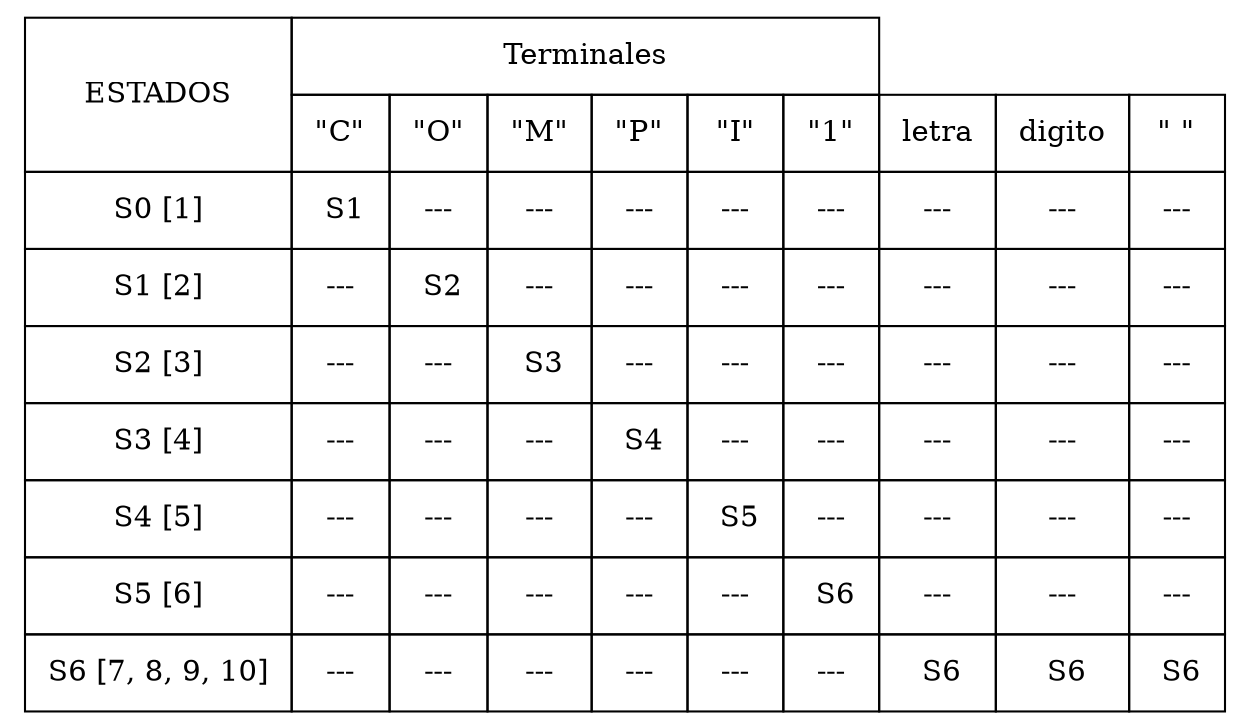 digraph transitionTable {
n[shape=none label = <
 <TABLE border="0" cellspacing="0" cellpadding="10" style="collapse">
  <TR >
  <TD rowspan="2" colspan="1" border="1">ESTADOS</TD>
  <TD colspan="6" border="1">Terminales</TD>
  </TR>
  <TR>
  <TD border="1">"C"</TD>
  <TD border="1">"O"</TD>
  <TD border="1">"M"</TD>
  <TD border="1">"P"</TD>
  <TD border="1">"I"</TD>
  <TD border="1">"1"</TD>
  <TD border="1">letra</TD>
  <TD border="1">digito</TD>
  <TD border="1">" "</TD>
  </TR>
  <TR>
  <TD border="1">S0 [1]</TD>
  <TD border="1"> S1</TD>
  <TD border="1">---</TD>
  <TD border="1">---</TD>
  <TD border="1">---</TD>
  <TD border="1">---</TD>
  <TD border="1">---</TD>
  <TD border="1">---</TD>
  <TD border="1">---</TD>
  <TD border="1">---</TD>
  </TR>
  <TR>
  <TD border="1">S1 [2]</TD>
  <TD border="1">---</TD>
  <TD border="1"> S2</TD>
  <TD border="1">---</TD>
  <TD border="1">---</TD>
  <TD border="1">---</TD>
  <TD border="1">---</TD>
  <TD border="1">---</TD>
  <TD border="1">---</TD>
  <TD border="1">---</TD>
  </TR>
  <TR>
  <TD border="1">S2 [3]</TD>
  <TD border="1">---</TD>
  <TD border="1">---</TD>
  <TD border="1"> S3</TD>
  <TD border="1">---</TD>
  <TD border="1">---</TD>
  <TD border="1">---</TD>
  <TD border="1">---</TD>
  <TD border="1">---</TD>
  <TD border="1">---</TD>
  </TR>
  <TR>
  <TD border="1">S3 [4]</TD>
  <TD border="1">---</TD>
  <TD border="1">---</TD>
  <TD border="1">---</TD>
  <TD border="1"> S4</TD>
  <TD border="1">---</TD>
  <TD border="1">---</TD>
  <TD border="1">---</TD>
  <TD border="1">---</TD>
  <TD border="1">---</TD>
  </TR>
  <TR>
  <TD border="1">S4 [5]</TD>
  <TD border="1">---</TD>
  <TD border="1">---</TD>
  <TD border="1">---</TD>
  <TD border="1">---</TD>
  <TD border="1"> S5</TD>
  <TD border="1">---</TD>
  <TD border="1">---</TD>
  <TD border="1">---</TD>
  <TD border="1">---</TD>
  </TR>
  <TR>
  <TD border="1">S5 [6]</TD>
  <TD border="1">---</TD>
  <TD border="1">---</TD>
  <TD border="1">---</TD>
  <TD border="1">---</TD>
  <TD border="1">---</TD>
  <TD border="1"> S6</TD>
  <TD border="1">---</TD>
  <TD border="1">---</TD>
  <TD border="1">---</TD>
  </TR>
  <TR>
  <TD border="1">S6 [7, 8, 9, 10]</TD>
  <TD border="1">---</TD>
  <TD border="1">---</TD>
  <TD border="1">---</TD>
  <TD border="1">---</TD>
  <TD border="1">---</TD>
  <TD border="1">---</TD>
  <TD border="1"> S6</TD>
  <TD border="1"> S6</TD>
  <TD border="1"> S6</TD>
  </TR>
 </TABLE>
>];
}